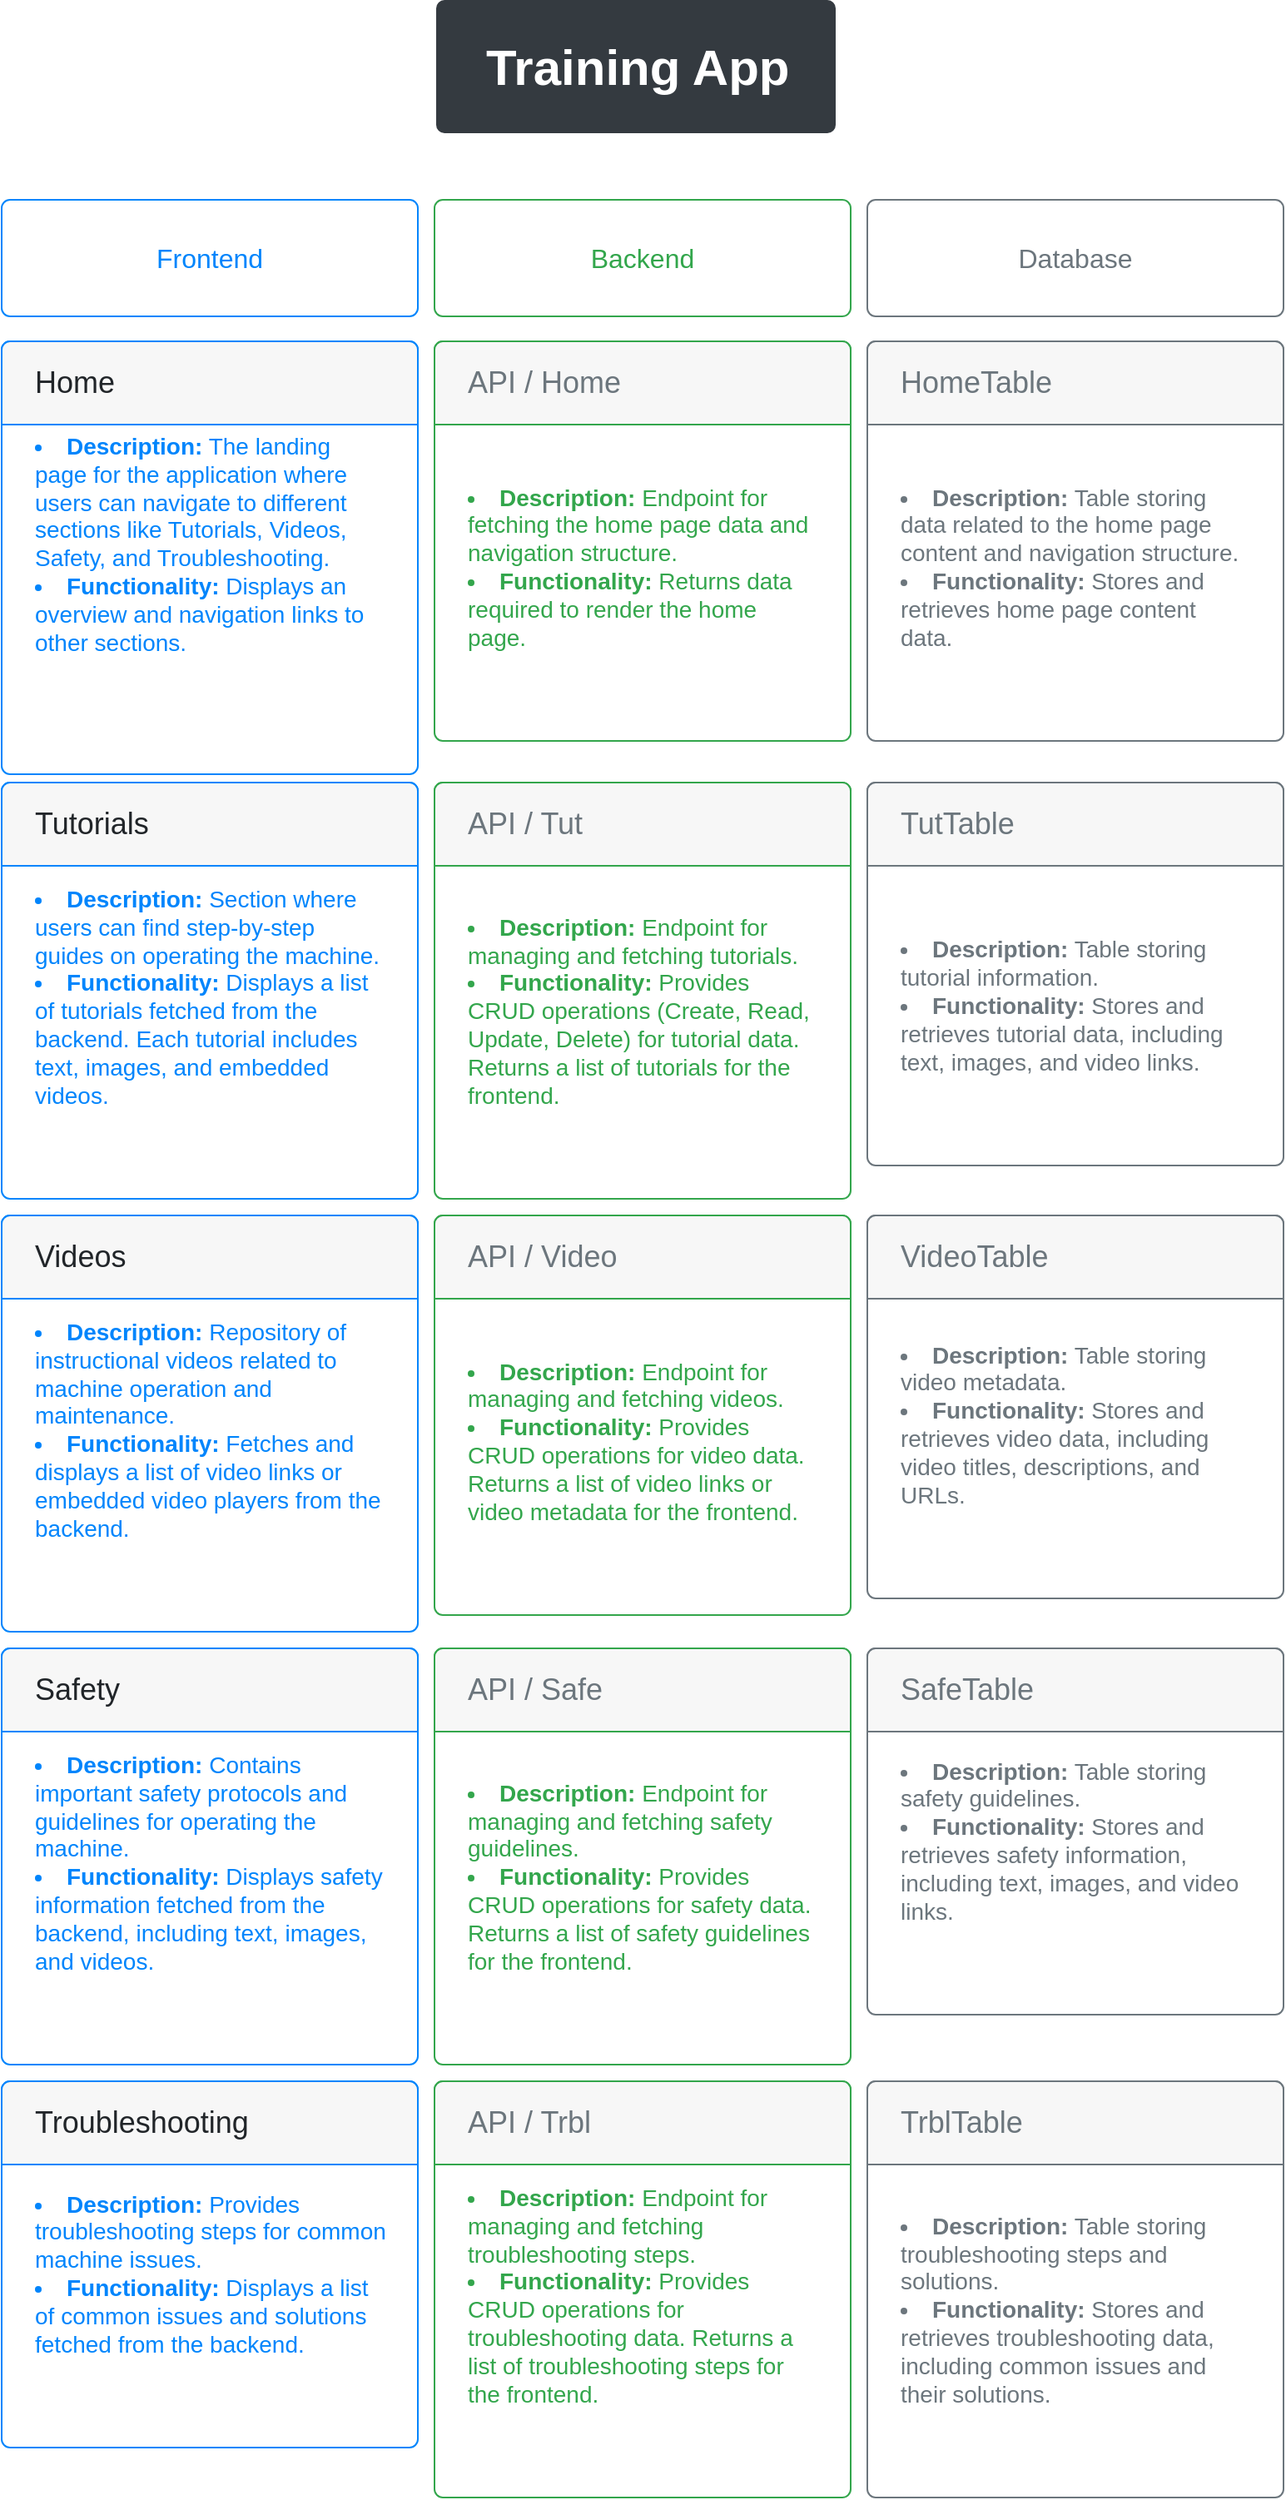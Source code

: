 <mxfile version="24.4.13" type="github">
  <diagram name="Page-1" id="uvxl58Gkmtpq-BO5B7qE">
    <mxGraphModel dx="2074" dy="2192" grid="1" gridSize="10" guides="1" tooltips="1" connect="1" arrows="1" fold="1" page="1" pageScale="1" pageWidth="850" pageHeight="1100" math="0" shadow="0">
      <root>
        <mxCell id="0" />
        <mxCell id="1" parent="0" />
        <mxCell id="za2RijrE2fHr1rWfp9be-4" value="&#xa;&lt;li&gt;&lt;strong&gt;Description:&lt;/strong&gt; The landing page for the application where users can navigate to different sections like Tutorials, Videos, Safety, and Troubleshooting.&lt;/li&gt;&lt;li&gt;&lt;strong&gt;Functionality:&lt;/strong&gt; Displays an overview and navigation links to other sections.&lt;/li&gt;&#xa;&#xa;" style="html=1;shadow=0;dashed=0;shape=mxgraph.bootstrap.rrect;rSize=5;strokeColor=#0085FC;html=1;whiteSpace=wrap;fillColor=#ffffff;fontColor=#0085FC;verticalAlign=middle;align=left;spacing=20;spacingBottom=0;fontSize=14;textDirection=ltr;" vertex="1" parent="1">
          <mxGeometry x="30" y="-145" width="250" height="260" as="geometry" />
        </mxCell>
        <mxCell id="za2RijrE2fHr1rWfp9be-5" value="Home" style="html=1;shadow=0;dashed=0;shape=mxgraph.bootstrap.topButton;rSize=5;perimeter=none;whiteSpace=wrap;fillColor=#F7F7F7;strokeColor=#0085FC;fontColor=#212529;resizeWidth=1;fontSize=18;align=left;spacing=20;" vertex="1" parent="za2RijrE2fHr1rWfp9be-4">
          <mxGeometry width="250" height="50" relative="1" as="geometry" />
        </mxCell>
        <mxCell id="za2RijrE2fHr1rWfp9be-6" value="&#xa;&lt;li&gt;&lt;strong&gt;Description:&lt;/strong&gt; Section where users can find step-by-step guides on operating the machine.&lt;/li&gt;&lt;li&gt;&lt;strong&gt;Functionality:&lt;/strong&gt; Displays a list of tutorials fetched from the backend. Each tutorial includes text, images, and embedded videos.&lt;/li&gt;&#xa;&#xa;" style="html=1;shadow=0;dashed=0;shape=mxgraph.bootstrap.rrect;rSize=5;strokeColor=#0085FC;html=1;whiteSpace=wrap;fillColor=#ffffff;fontColor=#0085FC;verticalAlign=bottom;align=left;spacing=20;spacingBottom=0;fontSize=14;" vertex="1" parent="1">
          <mxGeometry x="30" y="120" width="250" height="250" as="geometry" />
        </mxCell>
        <mxCell id="za2RijrE2fHr1rWfp9be-7" value="Tutorials" style="html=1;shadow=0;dashed=0;shape=mxgraph.bootstrap.topButton;rSize=5;perimeter=none;whiteSpace=wrap;fillColor=#F7F7F7;strokeColor=#0085FC;fontColor=#212529;resizeWidth=1;fontSize=18;align=left;spacing=20;" vertex="1" parent="za2RijrE2fHr1rWfp9be-6">
          <mxGeometry width="250" height="50" relative="1" as="geometry" />
        </mxCell>
        <mxCell id="za2RijrE2fHr1rWfp9be-8" value="&#xa;&lt;li&gt;&lt;strong&gt;Description:&lt;/strong&gt; Repository of instructional videos related to machine operation and maintenance.&lt;/li&gt;&lt;li&gt;&lt;strong&gt;Functionality:&lt;/strong&gt; Fetches and displays a list of video links or embedded video players from the backend.&lt;/li&gt;&#xa;&#xa;" style="html=1;shadow=0;dashed=0;shape=mxgraph.bootstrap.rrect;rSize=5;strokeColor=#0085FC;html=1;whiteSpace=wrap;fillColor=#ffffff;fontColor=#0085FC;verticalAlign=bottom;align=left;spacing=20;spacingBottom=0;fontSize=14;" vertex="1" parent="1">
          <mxGeometry x="30" y="380" width="250" height="250" as="geometry" />
        </mxCell>
        <mxCell id="za2RijrE2fHr1rWfp9be-9" value="Videos" style="html=1;shadow=0;dashed=0;shape=mxgraph.bootstrap.topButton;rSize=5;perimeter=none;whiteSpace=wrap;fillColor=#F7F7F7;strokeColor=#0085FC;fontColor=#212529;resizeWidth=1;fontSize=18;align=left;spacing=20;" vertex="1" parent="za2RijrE2fHr1rWfp9be-8">
          <mxGeometry width="250" height="50" relative="1" as="geometry" />
        </mxCell>
        <mxCell id="za2RijrE2fHr1rWfp9be-10" value="&#xa;&lt;li&gt;&lt;strong&gt;Description:&lt;/strong&gt; Contains important safety protocols and guidelines for operating the machine.&lt;/li&gt;&lt;li&gt;&lt;strong&gt;Functionality:&lt;/strong&gt; Displays safety information fetched from the backend, including text, images, and videos.&lt;/li&gt;&#xa;&#xa;" style="html=1;shadow=0;dashed=0;shape=mxgraph.bootstrap.rrect;rSize=5;strokeColor=#0085FC;html=1;whiteSpace=wrap;fillColor=#ffffff;fontColor=#0085FC;verticalAlign=bottom;align=left;spacing=20;spacingBottom=0;fontSize=14;" vertex="1" parent="1">
          <mxGeometry x="30" y="640" width="250" height="250" as="geometry" />
        </mxCell>
        <mxCell id="za2RijrE2fHr1rWfp9be-11" value="Safety" style="html=1;shadow=0;dashed=0;shape=mxgraph.bootstrap.topButton;rSize=5;perimeter=none;whiteSpace=wrap;fillColor=#F7F7F7;strokeColor=#0085FC;fontColor=#212529;resizeWidth=1;fontSize=18;align=left;spacing=20;" vertex="1" parent="za2RijrE2fHr1rWfp9be-10">
          <mxGeometry width="250" height="50" relative="1" as="geometry" />
        </mxCell>
        <mxCell id="za2RijrE2fHr1rWfp9be-12" value="&#xa;&lt;li&gt;&lt;strong&gt;Description:&lt;/strong&gt; Provides troubleshooting steps for common machine issues.&lt;/li&gt;&lt;li&gt;&lt;strong&gt;Functionality:&lt;/strong&gt; Displays a list of common issues and solutions fetched from the backend.&lt;/li&gt;&#xa;&#xa;" style="html=1;shadow=0;dashed=0;shape=mxgraph.bootstrap.rrect;rSize=5;strokeColor=#0085FC;html=1;whiteSpace=wrap;fillColor=#ffffff;fontColor=#0085FC;verticalAlign=bottom;align=left;spacing=20;spacingBottom=0;fontSize=14;" vertex="1" parent="1">
          <mxGeometry x="30" y="900" width="250" height="220" as="geometry" />
        </mxCell>
        <mxCell id="za2RijrE2fHr1rWfp9be-13" value="Troubleshooting" style="html=1;shadow=0;dashed=0;shape=mxgraph.bootstrap.topButton;rSize=5;perimeter=none;whiteSpace=wrap;fillColor=#F7F7F7;strokeColor=#0085FC;fontColor=#212529;resizeWidth=1;fontSize=18;align=left;spacing=20;" vertex="1" parent="za2RijrE2fHr1rWfp9be-12">
          <mxGeometry width="250" height="50" relative="1" as="geometry" />
        </mxCell>
        <mxCell id="za2RijrE2fHr1rWfp9be-14" value="&#xa;&lt;li&gt;&lt;strong&gt;Description:&lt;/strong&gt; Endpoint for fetching the home page data and navigation structure.&lt;/li&gt;&lt;li&gt;&lt;strong&gt;Functionality:&lt;/strong&gt; Returns data required to render the home page.&lt;/li&gt;&#xa;&#xa;" style="html=1;shadow=0;dashed=0;shape=mxgraph.bootstrap.rrect;rSize=5;strokeColor=#33A64C;html=1;whiteSpace=wrap;fillColor=#ffffff;fontColor=#33A64C;verticalAlign=bottom;align=left;spacing=20;spacingBottom=0;fontSize=14;" vertex="1" parent="1">
          <mxGeometry x="290" y="-145" width="250" height="240" as="geometry" />
        </mxCell>
        <mxCell id="za2RijrE2fHr1rWfp9be-15" value="API / Home" style="html=1;shadow=0;dashed=0;shape=mxgraph.bootstrap.topButton;rSize=5;perimeter=none;whiteSpace=wrap;fillColor=#F7F7F7;strokeColor=#33A64C;fontColor=#6C767D;resizeWidth=1;fontSize=18;align=left;spacing=20;" vertex="1" parent="za2RijrE2fHr1rWfp9be-14">
          <mxGeometry width="250" height="50" relative="1" as="geometry" />
        </mxCell>
        <mxCell id="za2RijrE2fHr1rWfp9be-16" value="&#xa;&lt;li&gt;&lt;strong&gt;Description:&lt;/strong&gt; Endpoint for managing and fetching tutorials.&lt;/li&gt;&lt;li&gt;&lt;strong&gt;Functionality:&lt;/strong&gt; Provides CRUD operations (Create, Read, Update, Delete) for tutorial data. Returns a list of tutorials for the frontend.&lt;/li&gt;&#xa;&#xa;" style="html=1;shadow=0;dashed=0;shape=mxgraph.bootstrap.rrect;rSize=5;strokeColor=#33A64C;html=1;whiteSpace=wrap;fillColor=#ffffff;fontColor=#33A64C;verticalAlign=bottom;align=left;spacing=20;spacingBottom=0;fontSize=14;" vertex="1" parent="1">
          <mxGeometry x="290" y="120" width="250" height="250" as="geometry" />
        </mxCell>
        <mxCell id="za2RijrE2fHr1rWfp9be-17" value="API / Tut" style="html=1;shadow=0;dashed=0;shape=mxgraph.bootstrap.topButton;rSize=5;perimeter=none;whiteSpace=wrap;fillColor=#F7F7F7;strokeColor=#33A64C;fontColor=#6C767D;resizeWidth=1;fontSize=18;align=left;spacing=20;" vertex="1" parent="za2RijrE2fHr1rWfp9be-16">
          <mxGeometry width="250" height="50" relative="1" as="geometry" />
        </mxCell>
        <mxCell id="za2RijrE2fHr1rWfp9be-18" value="&#xa;&lt;li&gt;&lt;strong&gt;Description:&lt;/strong&gt; Endpoint for managing and fetching videos.&lt;/li&gt;&lt;li&gt;&lt;strong&gt;Functionality:&lt;/strong&gt; Provides CRUD operations for video data. Returns a list of video links or video metadata for the frontend.&lt;/li&gt;&#xa;&#xa;" style="html=1;shadow=0;dashed=0;shape=mxgraph.bootstrap.rrect;rSize=5;strokeColor=#33A64C;html=1;whiteSpace=wrap;fillColor=#ffffff;fontColor=#33A64C;verticalAlign=bottom;align=left;spacing=20;spacingBottom=0;fontSize=14;" vertex="1" parent="1">
          <mxGeometry x="290" y="380" width="250" height="240" as="geometry" />
        </mxCell>
        <mxCell id="za2RijrE2fHr1rWfp9be-19" value="API / Video" style="html=1;shadow=0;dashed=0;shape=mxgraph.bootstrap.topButton;rSize=5;perimeter=none;whiteSpace=wrap;fillColor=#F7F7F7;strokeColor=#33A64C;fontColor=#6C767D;resizeWidth=1;fontSize=18;align=left;spacing=20;" vertex="1" parent="za2RijrE2fHr1rWfp9be-18">
          <mxGeometry width="250" height="50" relative="1" as="geometry" />
        </mxCell>
        <mxCell id="za2RijrE2fHr1rWfp9be-20" value="&#xa;&lt;li&gt;&lt;strong&gt;Description:&lt;/strong&gt; Endpoint for managing and fetching safety guidelines.&lt;/li&gt;&lt;li&gt;&lt;strong&gt;Functionality:&lt;/strong&gt; Provides CRUD operations for safety data. Returns a list of safety guidelines for the frontend.&lt;/li&gt;&#xa;&#xa;" style="html=1;shadow=0;dashed=0;shape=mxgraph.bootstrap.rrect;rSize=5;strokeColor=#33A64C;html=1;whiteSpace=wrap;fillColor=#ffffff;fontColor=#33A64C;verticalAlign=bottom;align=left;spacing=20;spacingBottom=0;fontSize=14;" vertex="1" parent="1">
          <mxGeometry x="290" y="640" width="250" height="250" as="geometry" />
        </mxCell>
        <mxCell id="za2RijrE2fHr1rWfp9be-21" value="API / Safe" style="html=1;shadow=0;dashed=0;shape=mxgraph.bootstrap.topButton;rSize=5;perimeter=none;whiteSpace=wrap;fillColor=#F7F7F7;strokeColor=#33A64C;fontColor=#6C767D;resizeWidth=1;fontSize=18;align=left;spacing=20;" vertex="1" parent="za2RijrE2fHr1rWfp9be-20">
          <mxGeometry width="250" height="50" relative="1" as="geometry" />
        </mxCell>
        <mxCell id="za2RijrE2fHr1rWfp9be-22" value="&#xa;&lt;li&gt;&lt;strong&gt;Description:&lt;/strong&gt; Endpoint for managing and fetching troubleshooting steps.&lt;/li&gt;&lt;li&gt;&lt;strong&gt;Functionality:&lt;/strong&gt; Provides CRUD operations for troubleshooting data. Returns a list of troubleshooting steps for the frontend.&lt;/li&gt;&#xa;&#xa;" style="html=1;shadow=0;dashed=0;shape=mxgraph.bootstrap.rrect;rSize=5;strokeColor=#33A64C;html=1;whiteSpace=wrap;fillColor=#ffffff;fontColor=#33A64C;verticalAlign=bottom;align=left;spacing=20;spacingBottom=0;fontSize=14;" vertex="1" parent="1">
          <mxGeometry x="290" y="900" width="250" height="250" as="geometry" />
        </mxCell>
        <mxCell id="za2RijrE2fHr1rWfp9be-23" value="API / Trbl" style="html=1;shadow=0;dashed=0;shape=mxgraph.bootstrap.topButton;rSize=5;perimeter=none;whiteSpace=wrap;fillColor=#F7F7F7;strokeColor=#33A64C;fontColor=#6C767D;resizeWidth=1;fontSize=18;align=left;spacing=20;" vertex="1" parent="za2RijrE2fHr1rWfp9be-22">
          <mxGeometry width="250" height="50" relative="1" as="geometry" />
        </mxCell>
        <mxCell id="za2RijrE2fHr1rWfp9be-24" value="&#xa;&lt;li&gt;&lt;strong&gt;Description:&lt;/strong&gt; Table storing data related to the home page content and navigation structure.&lt;/li&gt;&lt;li&gt;&lt;strong&gt;Functionality:&lt;/strong&gt; Stores and retrieves home page content data.&lt;/li&gt;&#xa;&#xa;" style="html=1;shadow=0;dashed=0;shape=mxgraph.bootstrap.rrect;rSize=5;strokeColor=#6C767D;html=1;whiteSpace=wrap;fillColor=#ffffff;fontColor=#6C767D;verticalAlign=bottom;align=left;spacing=20;spacingBottom=0;fontSize=14;" vertex="1" parent="1">
          <mxGeometry x="550" y="-145" width="250" height="240" as="geometry" />
        </mxCell>
        <mxCell id="za2RijrE2fHr1rWfp9be-25" value="HomeTable" style="html=1;shadow=0;dashed=0;shape=mxgraph.bootstrap.topButton;rSize=5;perimeter=none;whiteSpace=wrap;fillColor=#F7F7F7;strokeColor=#6C767D;fontColor=#6C767D;resizeWidth=1;fontSize=18;align=left;spacing=20;" vertex="1" parent="za2RijrE2fHr1rWfp9be-24">
          <mxGeometry width="250" height="50" relative="1" as="geometry" />
        </mxCell>
        <mxCell id="za2RijrE2fHr1rWfp9be-26" value="&#xa;&lt;li&gt;&lt;strong&gt;Description:&lt;/strong&gt; Table storing tutorial information.&lt;/li&gt;&lt;li&gt;&lt;strong&gt;Functionality:&lt;/strong&gt; Stores and retrieves tutorial data, including text, images, and video links.&lt;/li&gt;&#xa;&#xa;" style="html=1;shadow=0;dashed=0;shape=mxgraph.bootstrap.rrect;rSize=5;strokeColor=#6C767D;html=1;whiteSpace=wrap;fillColor=#ffffff;fontColor=#6C767D;verticalAlign=bottom;align=left;spacing=20;spacingBottom=0;fontSize=14;" vertex="1" parent="1">
          <mxGeometry x="550" y="120" width="250" height="230" as="geometry" />
        </mxCell>
        <mxCell id="za2RijrE2fHr1rWfp9be-27" value="TutTable" style="html=1;shadow=0;dashed=0;shape=mxgraph.bootstrap.topButton;rSize=5;perimeter=none;whiteSpace=wrap;fillColor=#F7F7F7;strokeColor=#6C767D;fontColor=#6C767D;resizeWidth=1;fontSize=18;align=left;spacing=20;" vertex="1" parent="za2RijrE2fHr1rWfp9be-26">
          <mxGeometry width="250" height="50" relative="1" as="geometry" />
        </mxCell>
        <mxCell id="za2RijrE2fHr1rWfp9be-28" value="&#xa;&lt;li&gt;&lt;strong&gt;Description:&lt;/strong&gt; Table storing video metadata.&lt;/li&gt;&lt;li&gt;&lt;strong&gt;Functionality:&lt;/strong&gt; Stores and retrieves video data, including video titles, descriptions, and URLs.&lt;/li&gt;&#xa;&#xa;" style="html=1;shadow=0;dashed=0;shape=mxgraph.bootstrap.rrect;rSize=5;strokeColor=#6C767D;html=1;whiteSpace=wrap;fillColor=#ffffff;fontColor=#6C767D;verticalAlign=bottom;align=left;spacing=20;spacingBottom=0;fontSize=14;" vertex="1" parent="1">
          <mxGeometry x="550" y="380" width="250" height="230" as="geometry" />
        </mxCell>
        <mxCell id="za2RijrE2fHr1rWfp9be-29" value="VideoTable" style="html=1;shadow=0;dashed=0;shape=mxgraph.bootstrap.topButton;rSize=5;perimeter=none;whiteSpace=wrap;fillColor=#F7F7F7;strokeColor=#6C767D;fontColor=#6C767D;resizeWidth=1;fontSize=18;align=left;spacing=20;" vertex="1" parent="za2RijrE2fHr1rWfp9be-28">
          <mxGeometry width="250" height="50" relative="1" as="geometry" />
        </mxCell>
        <mxCell id="za2RijrE2fHr1rWfp9be-30" value="&#xa;&lt;li&gt;&lt;strong&gt;Description:&lt;/strong&gt; Table storing safety guidelines.&lt;/li&gt;&lt;li&gt;&lt;strong&gt;Functionality:&lt;/strong&gt; Stores and retrieves safety information, including text, images, and video links.&lt;/li&gt;&#xa;&#xa;" style="html=1;shadow=0;dashed=0;shape=mxgraph.bootstrap.rrect;rSize=5;strokeColor=#6C767D;html=1;whiteSpace=wrap;fillColor=#ffffff;fontColor=#6C767D;verticalAlign=bottom;align=left;spacing=20;spacingBottom=0;fontSize=14;" vertex="1" parent="1">
          <mxGeometry x="550" y="640" width="250" height="220" as="geometry" />
        </mxCell>
        <mxCell id="za2RijrE2fHr1rWfp9be-31" value="SafeTable" style="html=1;shadow=0;dashed=0;shape=mxgraph.bootstrap.topButton;rSize=5;perimeter=none;whiteSpace=wrap;fillColor=#F7F7F7;strokeColor=#6C767D;fontColor=#6C767D;resizeWidth=1;fontSize=18;align=left;spacing=20;" vertex="1" parent="za2RijrE2fHr1rWfp9be-30">
          <mxGeometry width="250" height="50" relative="1" as="geometry" />
        </mxCell>
        <mxCell id="za2RijrE2fHr1rWfp9be-32" value="&#xa;&lt;li&gt;&lt;strong&gt;Description:&lt;/strong&gt; Table storing troubleshooting steps and solutions.&lt;/li&gt;&lt;li&gt;&lt;strong&gt;Functionality:&lt;/strong&gt; Stores and retrieves troubleshooting data, including common issues and their solutions.&lt;/li&gt;&#xa;&#xa;" style="html=1;shadow=0;dashed=0;shape=mxgraph.bootstrap.rrect;rSize=5;strokeColor=#6C767D;html=1;whiteSpace=wrap;fillColor=#ffffff;fontColor=#6C767D;verticalAlign=bottom;align=left;spacing=20;spacingBottom=0;fontSize=14;" vertex="1" parent="1">
          <mxGeometry x="550" y="900" width="250" height="250" as="geometry" />
        </mxCell>
        <mxCell id="za2RijrE2fHr1rWfp9be-33" value="TrblTable" style="html=1;shadow=0;dashed=0;shape=mxgraph.bootstrap.topButton;rSize=5;perimeter=none;whiteSpace=wrap;fillColor=#F7F7F7;strokeColor=#6C767D;fontColor=#6C767D;resizeWidth=1;fontSize=18;align=left;spacing=20;" vertex="1" parent="za2RijrE2fHr1rWfp9be-32">
          <mxGeometry width="250" height="50" relative="1" as="geometry" />
        </mxCell>
        <mxCell id="za2RijrE2fHr1rWfp9be-35" value="Frontend" style="html=1;shadow=0;dashed=0;shape=mxgraph.bootstrap.rrect;rSize=5;strokeColor=#0085FC;strokeWidth=1;fillColor=none;fontColor=#0085FC;whiteSpace=wrap;align=center;verticalAlign=middle;spacingLeft=0;fontStyle=0;fontSize=16;spacing=5;" vertex="1" parent="1">
          <mxGeometry x="30" y="-230" width="250" height="70" as="geometry" />
        </mxCell>
        <mxCell id="za2RijrE2fHr1rWfp9be-36" value="Backend" style="html=1;shadow=0;dashed=0;shape=mxgraph.bootstrap.rrect;rSize=5;strokeColor=#33A64C;strokeWidth=1;fillColor=none;fontColor=#33A64C;whiteSpace=wrap;align=center;verticalAlign=middle;spacingLeft=0;fontStyle=0;fontSize=16;spacing=5;" vertex="1" parent="1">
          <mxGeometry x="290" y="-230" width="250" height="70" as="geometry" />
        </mxCell>
        <mxCell id="za2RijrE2fHr1rWfp9be-37" value="Database" style="html=1;shadow=0;dashed=0;shape=mxgraph.bootstrap.rrect;rSize=5;strokeColor=#6C767D;strokeWidth=1;fillColor=none;fontColor=#6C767D;whiteSpace=wrap;align=center;verticalAlign=middle;spacingLeft=0;fontStyle=0;fontSize=16;spacing=5;" vertex="1" parent="1">
          <mxGeometry x="550" y="-230" width="250" height="70" as="geometry" />
        </mxCell>
        <mxCell id="za2RijrE2fHr1rWfp9be-41" value="&amp;nbsp; &amp;nbsp;Training App" style="html=1;shadow=0;dashed=0;shape=mxgraph.bootstrap.rrect;rSize=5;strokeColor=none;strokeWidth=1;fillColor=#343A40;fontColor=#FFFFFF;whiteSpace=wrap;align=left;verticalAlign=middle;spacingLeft=0;fontStyle=1;fontSize=30;spacing=5;" vertex="1" parent="1">
          <mxGeometry x="291" y="-350" width="240" height="80" as="geometry" />
        </mxCell>
      </root>
    </mxGraphModel>
  </diagram>
</mxfile>

